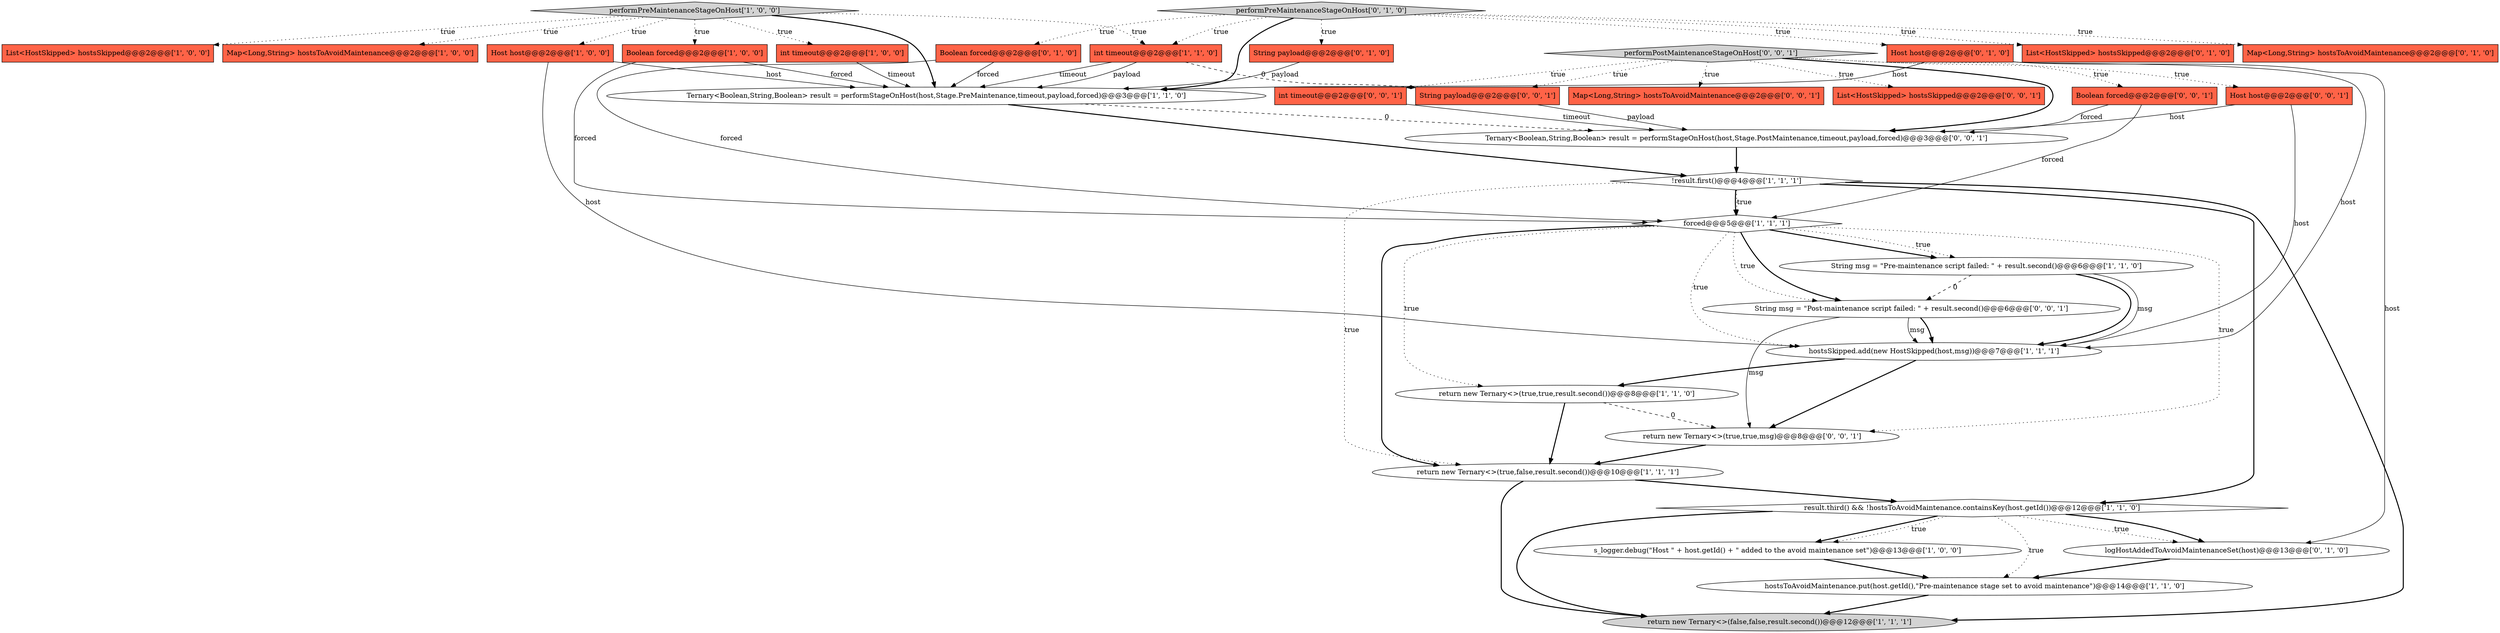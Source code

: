 digraph {
23 [style = filled, label = "Boolean forced@@@2@@@['0', '1', '0']", fillcolor = tomato, shape = box image = "AAA0AAABBB2BBB"];
7 [style = filled, label = "forced@@@5@@@['1', '1', '1']", fillcolor = white, shape = diamond image = "AAA0AAABBB1BBB"];
11 [style = filled, label = "hostsToAvoidMaintenance.put(host.getId(),\"Pre-maintenance stage set to avoid maintenance\")@@@14@@@['1', '1', '0']", fillcolor = white, shape = ellipse image = "AAA0AAABBB1BBB"];
10 [style = filled, label = "s_logger.debug(\"Host \" + host.getId() + \" added to the avoid maintenance set\")@@@13@@@['1', '0', '0']", fillcolor = white, shape = ellipse image = "AAA0AAABBB1BBB"];
1 [style = filled, label = "performPreMaintenanceStageOnHost['1', '0', '0']", fillcolor = lightgray, shape = diamond image = "AAA0AAABBB1BBB"];
3 [style = filled, label = "result.third() && !hostsToAvoidMaintenance.containsKey(host.getId())@@@12@@@['1', '1', '0']", fillcolor = white, shape = diamond image = "AAA0AAABBB1BBB"];
34 [style = filled, label = "Ternary<Boolean,String,Boolean> result = performStageOnHost(host,Stage.PostMaintenance,timeout,payload,forced)@@@3@@@['0', '0', '1']", fillcolor = white, shape = ellipse image = "AAA0AAABBB3BBB"];
15 [style = filled, label = "String msg = \"Pre-maintenance script failed: \" + result.second()@@@6@@@['1', '1', '0']", fillcolor = white, shape = ellipse image = "AAA0AAABBB1BBB"];
4 [style = filled, label = "List<HostSkipped> hostsSkipped@@@2@@@['1', '0', '0']", fillcolor = tomato, shape = box image = "AAA0AAABBB1BBB"];
17 [style = filled, label = "return new Ternary<>(true,false,result.second())@@@10@@@['1', '1', '1']", fillcolor = white, shape = ellipse image = "AAA0AAABBB1BBB"];
32 [style = filled, label = "String payload@@@2@@@['0', '0', '1']", fillcolor = tomato, shape = box image = "AAA0AAABBB3BBB"];
12 [style = filled, label = "!result.first()@@@4@@@['1', '1', '1']", fillcolor = white, shape = diamond image = "AAA0AAABBB1BBB"];
26 [style = filled, label = "Map<Long,String> hostsToAvoidMaintenance@@@2@@@['0', '0', '1']", fillcolor = tomato, shape = box image = "AAA0AAABBB3BBB"];
28 [style = filled, label = "List<HostSkipped> hostsSkipped@@@2@@@['0', '0', '1']", fillcolor = tomato, shape = box image = "AAA0AAABBB3BBB"];
21 [style = filled, label = "logHostAddedToAvoidMaintenanceSet(host)@@@13@@@['0', '1', '0']", fillcolor = white, shape = ellipse image = "AAA0AAABBB2BBB"];
33 [style = filled, label = "String msg = \"Post-maintenance script failed: \" + result.second()@@@6@@@['0', '0', '1']", fillcolor = white, shape = ellipse image = "AAA0AAABBB3BBB"];
22 [style = filled, label = "Host host@@@2@@@['0', '1', '0']", fillcolor = tomato, shape = box image = "AAA0AAABBB2BBB"];
18 [style = filled, label = "List<HostSkipped> hostsSkipped@@@2@@@['0', '1', '0']", fillcolor = tomato, shape = box image = "AAA0AAABBB2BBB"];
14 [style = filled, label = "Ternary<Boolean,String,Boolean> result = performStageOnHost(host,Stage.PreMaintenance,timeout,payload,forced)@@@3@@@['1', '1', '0']", fillcolor = white, shape = ellipse image = "AAA0AAABBB1BBB"];
13 [style = filled, label = "return new Ternary<>(false,false,result.second())@@@12@@@['1', '1', '1']", fillcolor = lightgray, shape = ellipse image = "AAA0AAABBB1BBB"];
25 [style = filled, label = "Host host@@@2@@@['0', '0', '1']", fillcolor = tomato, shape = box image = "AAA0AAABBB3BBB"];
8 [style = filled, label = "Boolean forced@@@2@@@['1', '0', '0']", fillcolor = tomato, shape = box image = "AAA0AAABBB1BBB"];
29 [style = filled, label = "Boolean forced@@@2@@@['0', '0', '1']", fillcolor = tomato, shape = box image = "AAA0AAABBB3BBB"];
24 [style = filled, label = "Map<Long,String> hostsToAvoidMaintenance@@@2@@@['0', '1', '0']", fillcolor = tomato, shape = box image = "AAA0AAABBB2BBB"];
5 [style = filled, label = "Host host@@@2@@@['1', '0', '0']", fillcolor = tomato, shape = box image = "AAA0AAABBB1BBB"];
6 [style = filled, label = "hostsSkipped.add(new HostSkipped(host,msg))@@@7@@@['1', '1', '1']", fillcolor = white, shape = ellipse image = "AAA0AAABBB1BBB"];
31 [style = filled, label = "performPostMaintenanceStageOnHost['0', '0', '1']", fillcolor = lightgray, shape = diamond image = "AAA0AAABBB3BBB"];
20 [style = filled, label = "performPreMaintenanceStageOnHost['0', '1', '0']", fillcolor = lightgray, shape = diamond image = "AAA0AAABBB2BBB"];
9 [style = filled, label = "return new Ternary<>(true,true,result.second())@@@8@@@['1', '1', '0']", fillcolor = white, shape = ellipse image = "AAA0AAABBB1BBB"];
19 [style = filled, label = "String payload@@@2@@@['0', '1', '0']", fillcolor = tomato, shape = box image = "AAA0AAABBB2BBB"];
2 [style = filled, label = "Map<Long,String> hostsToAvoidMaintenance@@@2@@@['1', '0', '0']", fillcolor = tomato, shape = box image = "AAA0AAABBB1BBB"];
16 [style = filled, label = "int timeout@@@2@@@['1', '1', '0']", fillcolor = tomato, shape = box image = "AAA0AAABBB1BBB"];
0 [style = filled, label = "int timeout@@@2@@@['1', '0', '0']", fillcolor = tomato, shape = box image = "AAA0AAABBB1BBB"];
30 [style = filled, label = "return new Ternary<>(true,true,msg)@@@8@@@['0', '0', '1']", fillcolor = white, shape = ellipse image = "AAA0AAABBB3BBB"];
27 [style = filled, label = "int timeout@@@2@@@['0', '0', '1']", fillcolor = tomato, shape = box image = "AAA0AAABBB3BBB"];
31->25 [style = dotted, label="true"];
12->7 [style = dotted, label="true"];
23->14 [style = solid, label="forced"];
12->7 [style = bold, label=""];
3->10 [style = bold, label=""];
21->11 [style = bold, label=""];
1->8 [style = dotted, label="true"];
7->33 [style = bold, label=""];
25->34 [style = solid, label="host"];
1->0 [style = dotted, label="true"];
20->18 [style = dotted, label="true"];
8->7 [style = solid, label="forced"];
31->28 [style = dotted, label="true"];
29->7 [style = solid, label="forced"];
16->14 [style = solid, label="timeout"];
3->21 [style = bold, label=""];
3->21 [style = dotted, label="true"];
7->33 [style = dotted, label="true"];
31->27 [style = dotted, label="true"];
14->12 [style = bold, label=""];
10->11 [style = bold, label=""];
17->3 [style = bold, label=""];
20->24 [style = dotted, label="true"];
20->16 [style = dotted, label="true"];
1->14 [style = bold, label=""];
3->13 [style = bold, label=""];
7->9 [style = dotted, label="true"];
15->6 [style = bold, label=""];
33->6 [style = bold, label=""];
14->34 [style = dashed, label="0"];
22->21 [style = solid, label="host"];
12->13 [style = bold, label=""];
20->23 [style = dotted, label="true"];
6->9 [style = bold, label=""];
12->17 [style = dotted, label="true"];
3->10 [style = dotted, label="true"];
22->6 [style = solid, label="host"];
22->14 [style = solid, label="host"];
16->32 [style = dashed, label="0"];
9->30 [style = dashed, label="0"];
1->5 [style = dotted, label="true"];
12->3 [style = bold, label=""];
9->17 [style = bold, label=""];
17->13 [style = bold, label=""];
29->34 [style = solid, label="forced"];
7->15 [style = dotted, label="true"];
31->26 [style = dotted, label="true"];
34->12 [style = bold, label=""];
20->22 [style = dotted, label="true"];
3->11 [style = dotted, label="true"];
11->13 [style = bold, label=""];
31->29 [style = dotted, label="true"];
31->32 [style = dotted, label="true"];
19->14 [style = solid, label="payload"];
5->14 [style = solid, label="host"];
7->17 [style = bold, label=""];
6->30 [style = bold, label=""];
27->34 [style = solid, label="timeout"];
25->6 [style = solid, label="host"];
33->6 [style = solid, label="msg"];
7->15 [style = bold, label=""];
1->16 [style = dotted, label="true"];
15->6 [style = solid, label="msg"];
23->7 [style = solid, label="forced"];
1->2 [style = dotted, label="true"];
5->6 [style = solid, label="host"];
20->19 [style = dotted, label="true"];
30->17 [style = bold, label=""];
20->14 [style = bold, label=""];
7->30 [style = dotted, label="true"];
16->14 [style = solid, label="payload"];
0->14 [style = solid, label="timeout"];
32->34 [style = solid, label="payload"];
31->34 [style = bold, label=""];
33->30 [style = solid, label="msg"];
1->4 [style = dotted, label="true"];
15->33 [style = dashed, label="0"];
8->14 [style = solid, label="forced"];
7->6 [style = dotted, label="true"];
}
